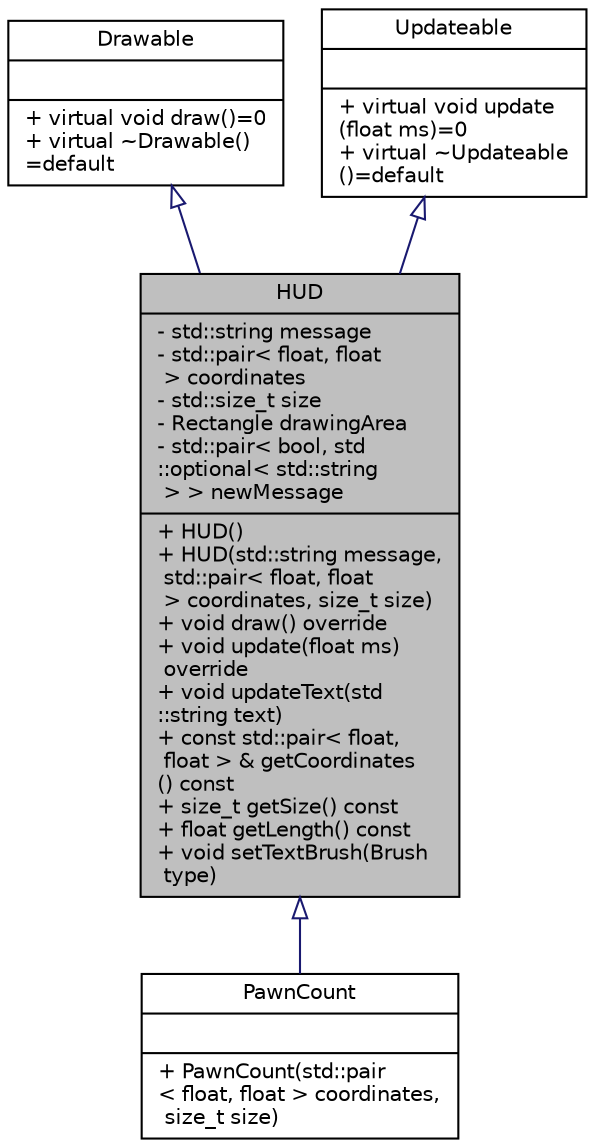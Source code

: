 digraph "HUD"
{
 // LATEX_PDF_SIZE
  bgcolor="transparent";
  edge [fontname="Helvetica",fontsize="10",labelfontname="Helvetica",labelfontsize="10"];
  node [fontname="Helvetica",fontsize="10",shape=record];
  Node1 [label="{HUD\n|- std::string message\l- std::pair\< float, float\l \> coordinates\l- std::size_t size\l- Rectangle drawingArea\l- std::pair\< bool, std\l::optional\< std::string\l \> \> newMessage\l|+  HUD()\l+  HUD(std::string message,\l std::pair\< float, float\l \> coordinates, size_t size)\l+ void draw() override\l+ void update(float ms)\l override\l+ void updateText(std\l::string text)\l+ const std::pair\< float,\l float \> & getCoordinates\l() const\l+ size_t getSize() const\l+ float getLength() const\l+ void setTextBrush(Brush\l type)\l}",height=0.2,width=0.4,color="black", fillcolor="grey75", style="filled", fontcolor="black",tooltip=" "];
  Node2 -> Node1 [dir="back",color="midnightblue",fontsize="10",style="solid",arrowtail="onormal",fontname="Helvetica"];
  Node2 [label="{Drawable\n||+ virtual void draw()=0\l+ virtual ~Drawable()\l=default\l}",height=0.2,width=0.4,color="black",URL="$de/db8/classDrawable.html",tooltip=" "];
  Node3 -> Node1 [dir="back",color="midnightblue",fontsize="10",style="solid",arrowtail="onormal",fontname="Helvetica"];
  Node3 [label="{Updateable\n||+ virtual void update\l(float ms)=0\l+ virtual ~Updateable\l()=default\l}",height=0.2,width=0.4,color="black",URL="$d2/d7d/classUpdateable.html",tooltip=" "];
  Node1 -> Node4 [dir="back",color="midnightblue",fontsize="10",style="solid",arrowtail="onormal",fontname="Helvetica"];
  Node4 [label="{PawnCount\n||+  PawnCount(std::pair\l\< float, float \> coordinates,\l size_t size)\l}",height=0.2,width=0.4,color="black",URL="$d5/d4d/classPawnCount.html",tooltip=" "];
}
